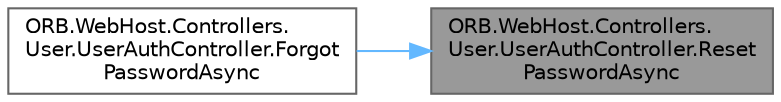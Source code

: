digraph "ORB.WebHost.Controllers.User.UserAuthController.ResetPasswordAsync"
{
 // INTERACTIVE_SVG=YES
 // LATEX_PDF_SIZE
  bgcolor="transparent";
  edge [fontname=Helvetica,fontsize=10,labelfontname=Helvetica,labelfontsize=10];
  node [fontname=Helvetica,fontsize=10,shape=box,height=0.2,width=0.4];
  rankdir="RL";
  Node1 [id="Node000001",label="ORB.WebHost.Controllers.\lUser.UserAuthController.Reset\lPasswordAsync",height=0.2,width=0.4,color="gray40", fillcolor="grey60", style="filled", fontcolor="black",tooltip="Resets the user password."];
  Node1 -> Node2 [id="edge1_Node000001_Node000002",dir="back",color="steelblue1",style="solid",tooltip=" "];
  Node2 [id="Node000002",label="ORB.WebHost.Controllers.\lUser.UserAuthController.Forgot\lPasswordAsync",height=0.2,width=0.4,color="grey40", fillcolor="white", style="filled",URL="$class_o_r_b_1_1_web_host_1_1_controllers_1_1_user_1_1_user_auth_controller.html#a00daecd7695a1c655cc44f07ff89fdff",tooltip="Sends email for resetting a password."];
}
